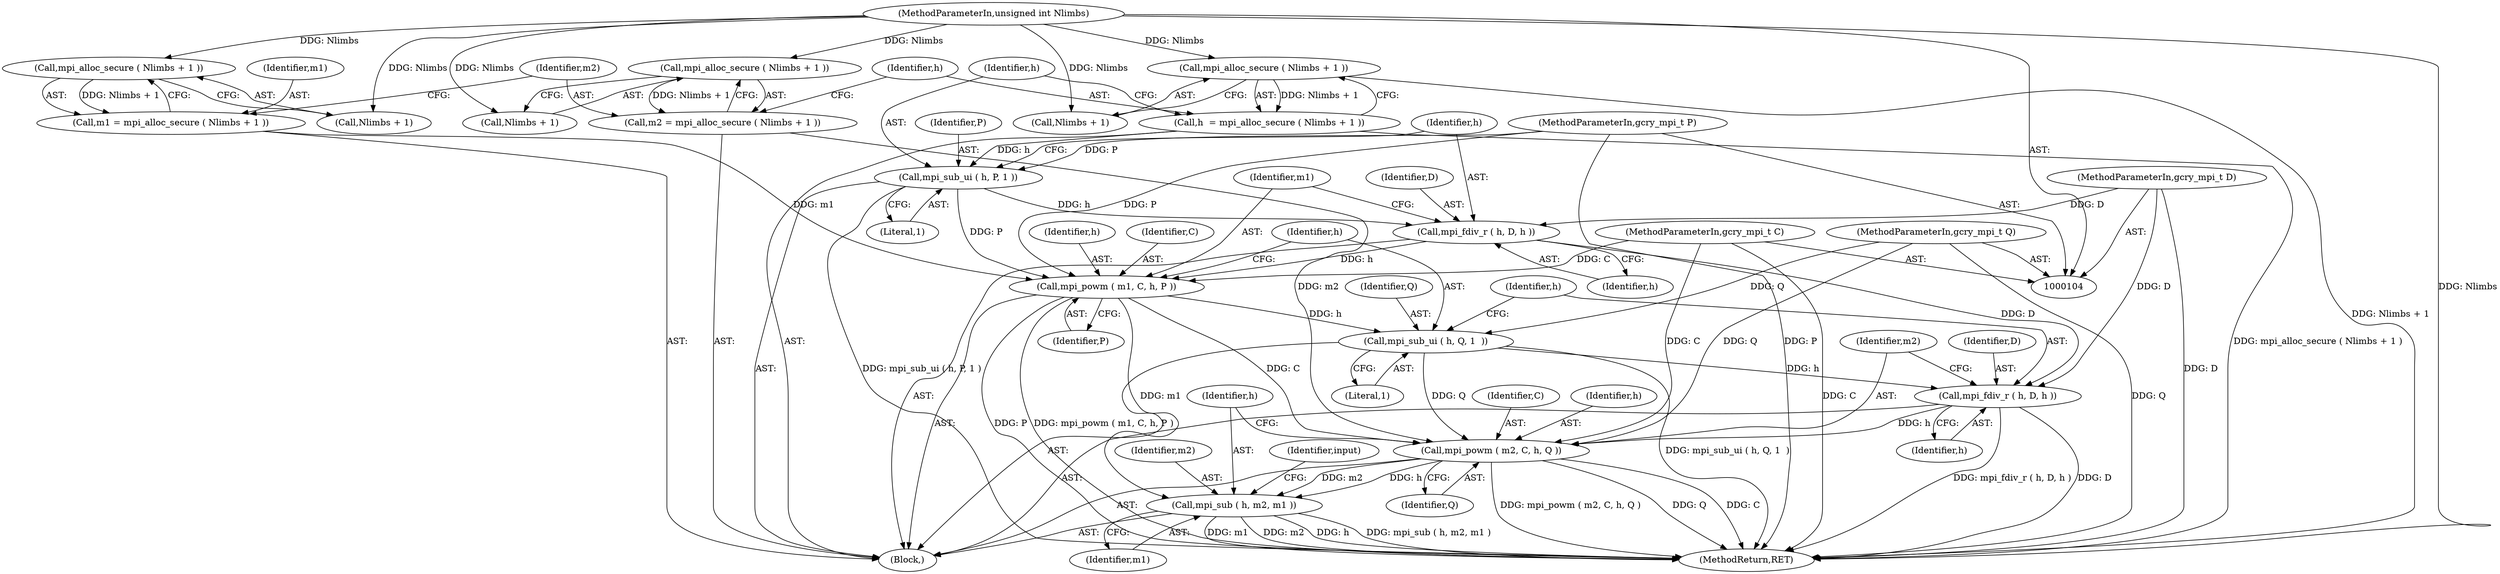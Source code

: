 digraph "1_gnupg_8725c99ffa41778f382ca97233183bcd687bb0ce@del" {
"1000155" [label="(Call,mpi_powm ( m2, C, h, Q ))"];
"1000121" [label="(Call,m2 = mpi_alloc_secure ( Nlimbs + 1 ))"];
"1000123" [label="(Call,mpi_alloc_secure ( Nlimbs + 1 ))"];
"1000108" [label="(MethodParameterIn,unsigned int Nlimbs)"];
"1000142" [label="(Call,mpi_powm ( m1, C, h, P ))"];
"1000114" [label="(Call,m1 = mpi_alloc_secure ( Nlimbs + 1 ))"];
"1000116" [label="(Call,mpi_alloc_secure ( Nlimbs + 1 ))"];
"1000106" [label="(MethodParameterIn,gcry_mpi_t C)"];
"1000138" [label="(Call,mpi_fdiv_r ( h, D, h ))"];
"1000134" [label="(Call,mpi_sub_ui ( h, P, 1 ))"];
"1000128" [label="(Call,h  = mpi_alloc_secure ( Nlimbs + 1 ))"];
"1000130" [label="(Call,mpi_alloc_secure ( Nlimbs + 1 ))"];
"1000109" [label="(MethodParameterIn,gcry_mpi_t P)"];
"1000107" [label="(MethodParameterIn,gcry_mpi_t D)"];
"1000151" [label="(Call,mpi_fdiv_r ( h, D, h ))"];
"1000147" [label="(Call,mpi_sub_ui ( h, Q, 1  ))"];
"1000110" [label="(MethodParameterIn,gcry_mpi_t Q)"];
"1000160" [label="(Call,mpi_sub ( h, m2, m1 ))"];
"1000153" [label="(Identifier,D)"];
"1000154" [label="(Identifier,h)"];
"1000212" [label="(MethodReturn,RET)"];
"1000165" [label="(Identifier,input)"];
"1000145" [label="(Identifier,h)"];
"1000139" [label="(Identifier,h)"];
"1000124" [label="(Call,Nlimbs + 1)"];
"1000129" [label="(Identifier,h)"];
"1000159" [label="(Identifier,Q)"];
"1000143" [label="(Identifier,m1)"];
"1000136" [label="(Identifier,P)"];
"1000150" [label="(Literal,1)"];
"1000156" [label="(Identifier,m2)"];
"1000135" [label="(Identifier,h)"];
"1000157" [label="(Identifier,C)"];
"1000110" [label="(MethodParameterIn,gcry_mpi_t Q)"];
"1000163" [label="(Identifier,m1)"];
"1000116" [label="(Call,mpi_alloc_secure ( Nlimbs + 1 ))"];
"1000115" [label="(Identifier,m1)"];
"1000137" [label="(Literal,1)"];
"1000142" [label="(Call,mpi_powm ( m1, C, h, P ))"];
"1000117" [label="(Call,Nlimbs + 1)"];
"1000107" [label="(MethodParameterIn,gcry_mpi_t D)"];
"1000106" [label="(MethodParameterIn,gcry_mpi_t C)"];
"1000160" [label="(Call,mpi_sub ( h, m2, m1 ))"];
"1000134" [label="(Call,mpi_sub_ui ( h, P, 1 ))"];
"1000140" [label="(Identifier,D)"];
"1000108" [label="(MethodParameterIn,unsigned int Nlimbs)"];
"1000122" [label="(Identifier,m2)"];
"1000138" [label="(Call,mpi_fdiv_r ( h, D, h ))"];
"1000121" [label="(Call,m2 = mpi_alloc_secure ( Nlimbs + 1 ))"];
"1000141" [label="(Identifier,h)"];
"1000146" [label="(Identifier,P)"];
"1000131" [label="(Call,Nlimbs + 1)"];
"1000162" [label="(Identifier,m2)"];
"1000147" [label="(Call,mpi_sub_ui ( h, Q, 1  ))"];
"1000114" [label="(Call,m1 = mpi_alloc_secure ( Nlimbs + 1 ))"];
"1000161" [label="(Identifier,h)"];
"1000148" [label="(Identifier,h)"];
"1000152" [label="(Identifier,h)"];
"1000123" [label="(Call,mpi_alloc_secure ( Nlimbs + 1 ))"];
"1000128" [label="(Call,h  = mpi_alloc_secure ( Nlimbs + 1 ))"];
"1000158" [label="(Identifier,h)"];
"1000112" [label="(Block,)"];
"1000155" [label="(Call,mpi_powm ( m2, C, h, Q ))"];
"1000109" [label="(MethodParameterIn,gcry_mpi_t P)"];
"1000149" [label="(Identifier,Q)"];
"1000130" [label="(Call,mpi_alloc_secure ( Nlimbs + 1 ))"];
"1000144" [label="(Identifier,C)"];
"1000151" [label="(Call,mpi_fdiv_r ( h, D, h ))"];
"1000155" -> "1000112"  [label="AST: "];
"1000155" -> "1000159"  [label="CFG: "];
"1000156" -> "1000155"  [label="AST: "];
"1000157" -> "1000155"  [label="AST: "];
"1000158" -> "1000155"  [label="AST: "];
"1000159" -> "1000155"  [label="AST: "];
"1000161" -> "1000155"  [label="CFG: "];
"1000155" -> "1000212"  [label="DDG: Q"];
"1000155" -> "1000212"  [label="DDG: C"];
"1000155" -> "1000212"  [label="DDG: mpi_powm ( m2, C, h, Q )"];
"1000121" -> "1000155"  [label="DDG: m2"];
"1000142" -> "1000155"  [label="DDG: C"];
"1000106" -> "1000155"  [label="DDG: C"];
"1000151" -> "1000155"  [label="DDG: h"];
"1000147" -> "1000155"  [label="DDG: Q"];
"1000110" -> "1000155"  [label="DDG: Q"];
"1000155" -> "1000160"  [label="DDG: h"];
"1000155" -> "1000160"  [label="DDG: m2"];
"1000121" -> "1000112"  [label="AST: "];
"1000121" -> "1000123"  [label="CFG: "];
"1000122" -> "1000121"  [label="AST: "];
"1000123" -> "1000121"  [label="AST: "];
"1000129" -> "1000121"  [label="CFG: "];
"1000123" -> "1000121"  [label="DDG: Nlimbs + 1"];
"1000123" -> "1000124"  [label="CFG: "];
"1000124" -> "1000123"  [label="AST: "];
"1000108" -> "1000123"  [label="DDG: Nlimbs"];
"1000108" -> "1000104"  [label="AST: "];
"1000108" -> "1000212"  [label="DDG: Nlimbs"];
"1000108" -> "1000116"  [label="DDG: Nlimbs"];
"1000108" -> "1000117"  [label="DDG: Nlimbs"];
"1000108" -> "1000124"  [label="DDG: Nlimbs"];
"1000108" -> "1000130"  [label="DDG: Nlimbs"];
"1000108" -> "1000131"  [label="DDG: Nlimbs"];
"1000142" -> "1000112"  [label="AST: "];
"1000142" -> "1000146"  [label="CFG: "];
"1000143" -> "1000142"  [label="AST: "];
"1000144" -> "1000142"  [label="AST: "];
"1000145" -> "1000142"  [label="AST: "];
"1000146" -> "1000142"  [label="AST: "];
"1000148" -> "1000142"  [label="CFG: "];
"1000142" -> "1000212"  [label="DDG: mpi_powm ( m1, C, h, P )"];
"1000142" -> "1000212"  [label="DDG: P"];
"1000114" -> "1000142"  [label="DDG: m1"];
"1000106" -> "1000142"  [label="DDG: C"];
"1000138" -> "1000142"  [label="DDG: h"];
"1000134" -> "1000142"  [label="DDG: P"];
"1000109" -> "1000142"  [label="DDG: P"];
"1000142" -> "1000147"  [label="DDG: h"];
"1000142" -> "1000160"  [label="DDG: m1"];
"1000114" -> "1000112"  [label="AST: "];
"1000114" -> "1000116"  [label="CFG: "];
"1000115" -> "1000114"  [label="AST: "];
"1000116" -> "1000114"  [label="AST: "];
"1000122" -> "1000114"  [label="CFG: "];
"1000116" -> "1000114"  [label="DDG: Nlimbs + 1"];
"1000116" -> "1000117"  [label="CFG: "];
"1000117" -> "1000116"  [label="AST: "];
"1000106" -> "1000104"  [label="AST: "];
"1000106" -> "1000212"  [label="DDG: C"];
"1000138" -> "1000112"  [label="AST: "];
"1000138" -> "1000141"  [label="CFG: "];
"1000139" -> "1000138"  [label="AST: "];
"1000140" -> "1000138"  [label="AST: "];
"1000141" -> "1000138"  [label="AST: "];
"1000143" -> "1000138"  [label="CFG: "];
"1000134" -> "1000138"  [label="DDG: h"];
"1000107" -> "1000138"  [label="DDG: D"];
"1000138" -> "1000151"  [label="DDG: D"];
"1000134" -> "1000112"  [label="AST: "];
"1000134" -> "1000137"  [label="CFG: "];
"1000135" -> "1000134"  [label="AST: "];
"1000136" -> "1000134"  [label="AST: "];
"1000137" -> "1000134"  [label="AST: "];
"1000139" -> "1000134"  [label="CFG: "];
"1000134" -> "1000212"  [label="DDG: mpi_sub_ui ( h, P, 1 )"];
"1000128" -> "1000134"  [label="DDG: h"];
"1000109" -> "1000134"  [label="DDG: P"];
"1000128" -> "1000112"  [label="AST: "];
"1000128" -> "1000130"  [label="CFG: "];
"1000129" -> "1000128"  [label="AST: "];
"1000130" -> "1000128"  [label="AST: "];
"1000135" -> "1000128"  [label="CFG: "];
"1000128" -> "1000212"  [label="DDG: mpi_alloc_secure ( Nlimbs + 1 )"];
"1000130" -> "1000128"  [label="DDG: Nlimbs + 1"];
"1000130" -> "1000131"  [label="CFG: "];
"1000131" -> "1000130"  [label="AST: "];
"1000130" -> "1000212"  [label="DDG: Nlimbs + 1"];
"1000109" -> "1000104"  [label="AST: "];
"1000109" -> "1000212"  [label="DDG: P"];
"1000107" -> "1000104"  [label="AST: "];
"1000107" -> "1000212"  [label="DDG: D"];
"1000107" -> "1000151"  [label="DDG: D"];
"1000151" -> "1000112"  [label="AST: "];
"1000151" -> "1000154"  [label="CFG: "];
"1000152" -> "1000151"  [label="AST: "];
"1000153" -> "1000151"  [label="AST: "];
"1000154" -> "1000151"  [label="AST: "];
"1000156" -> "1000151"  [label="CFG: "];
"1000151" -> "1000212"  [label="DDG: D"];
"1000151" -> "1000212"  [label="DDG: mpi_fdiv_r ( h, D, h )"];
"1000147" -> "1000151"  [label="DDG: h"];
"1000147" -> "1000112"  [label="AST: "];
"1000147" -> "1000150"  [label="CFG: "];
"1000148" -> "1000147"  [label="AST: "];
"1000149" -> "1000147"  [label="AST: "];
"1000150" -> "1000147"  [label="AST: "];
"1000152" -> "1000147"  [label="CFG: "];
"1000147" -> "1000212"  [label="DDG: mpi_sub_ui ( h, Q, 1  )"];
"1000110" -> "1000147"  [label="DDG: Q"];
"1000110" -> "1000104"  [label="AST: "];
"1000110" -> "1000212"  [label="DDG: Q"];
"1000160" -> "1000112"  [label="AST: "];
"1000160" -> "1000163"  [label="CFG: "];
"1000161" -> "1000160"  [label="AST: "];
"1000162" -> "1000160"  [label="AST: "];
"1000163" -> "1000160"  [label="AST: "];
"1000165" -> "1000160"  [label="CFG: "];
"1000160" -> "1000212"  [label="DDG: mpi_sub ( h, m2, m1 )"];
"1000160" -> "1000212"  [label="DDG: m1"];
"1000160" -> "1000212"  [label="DDG: m2"];
"1000160" -> "1000212"  [label="DDG: h"];
}
